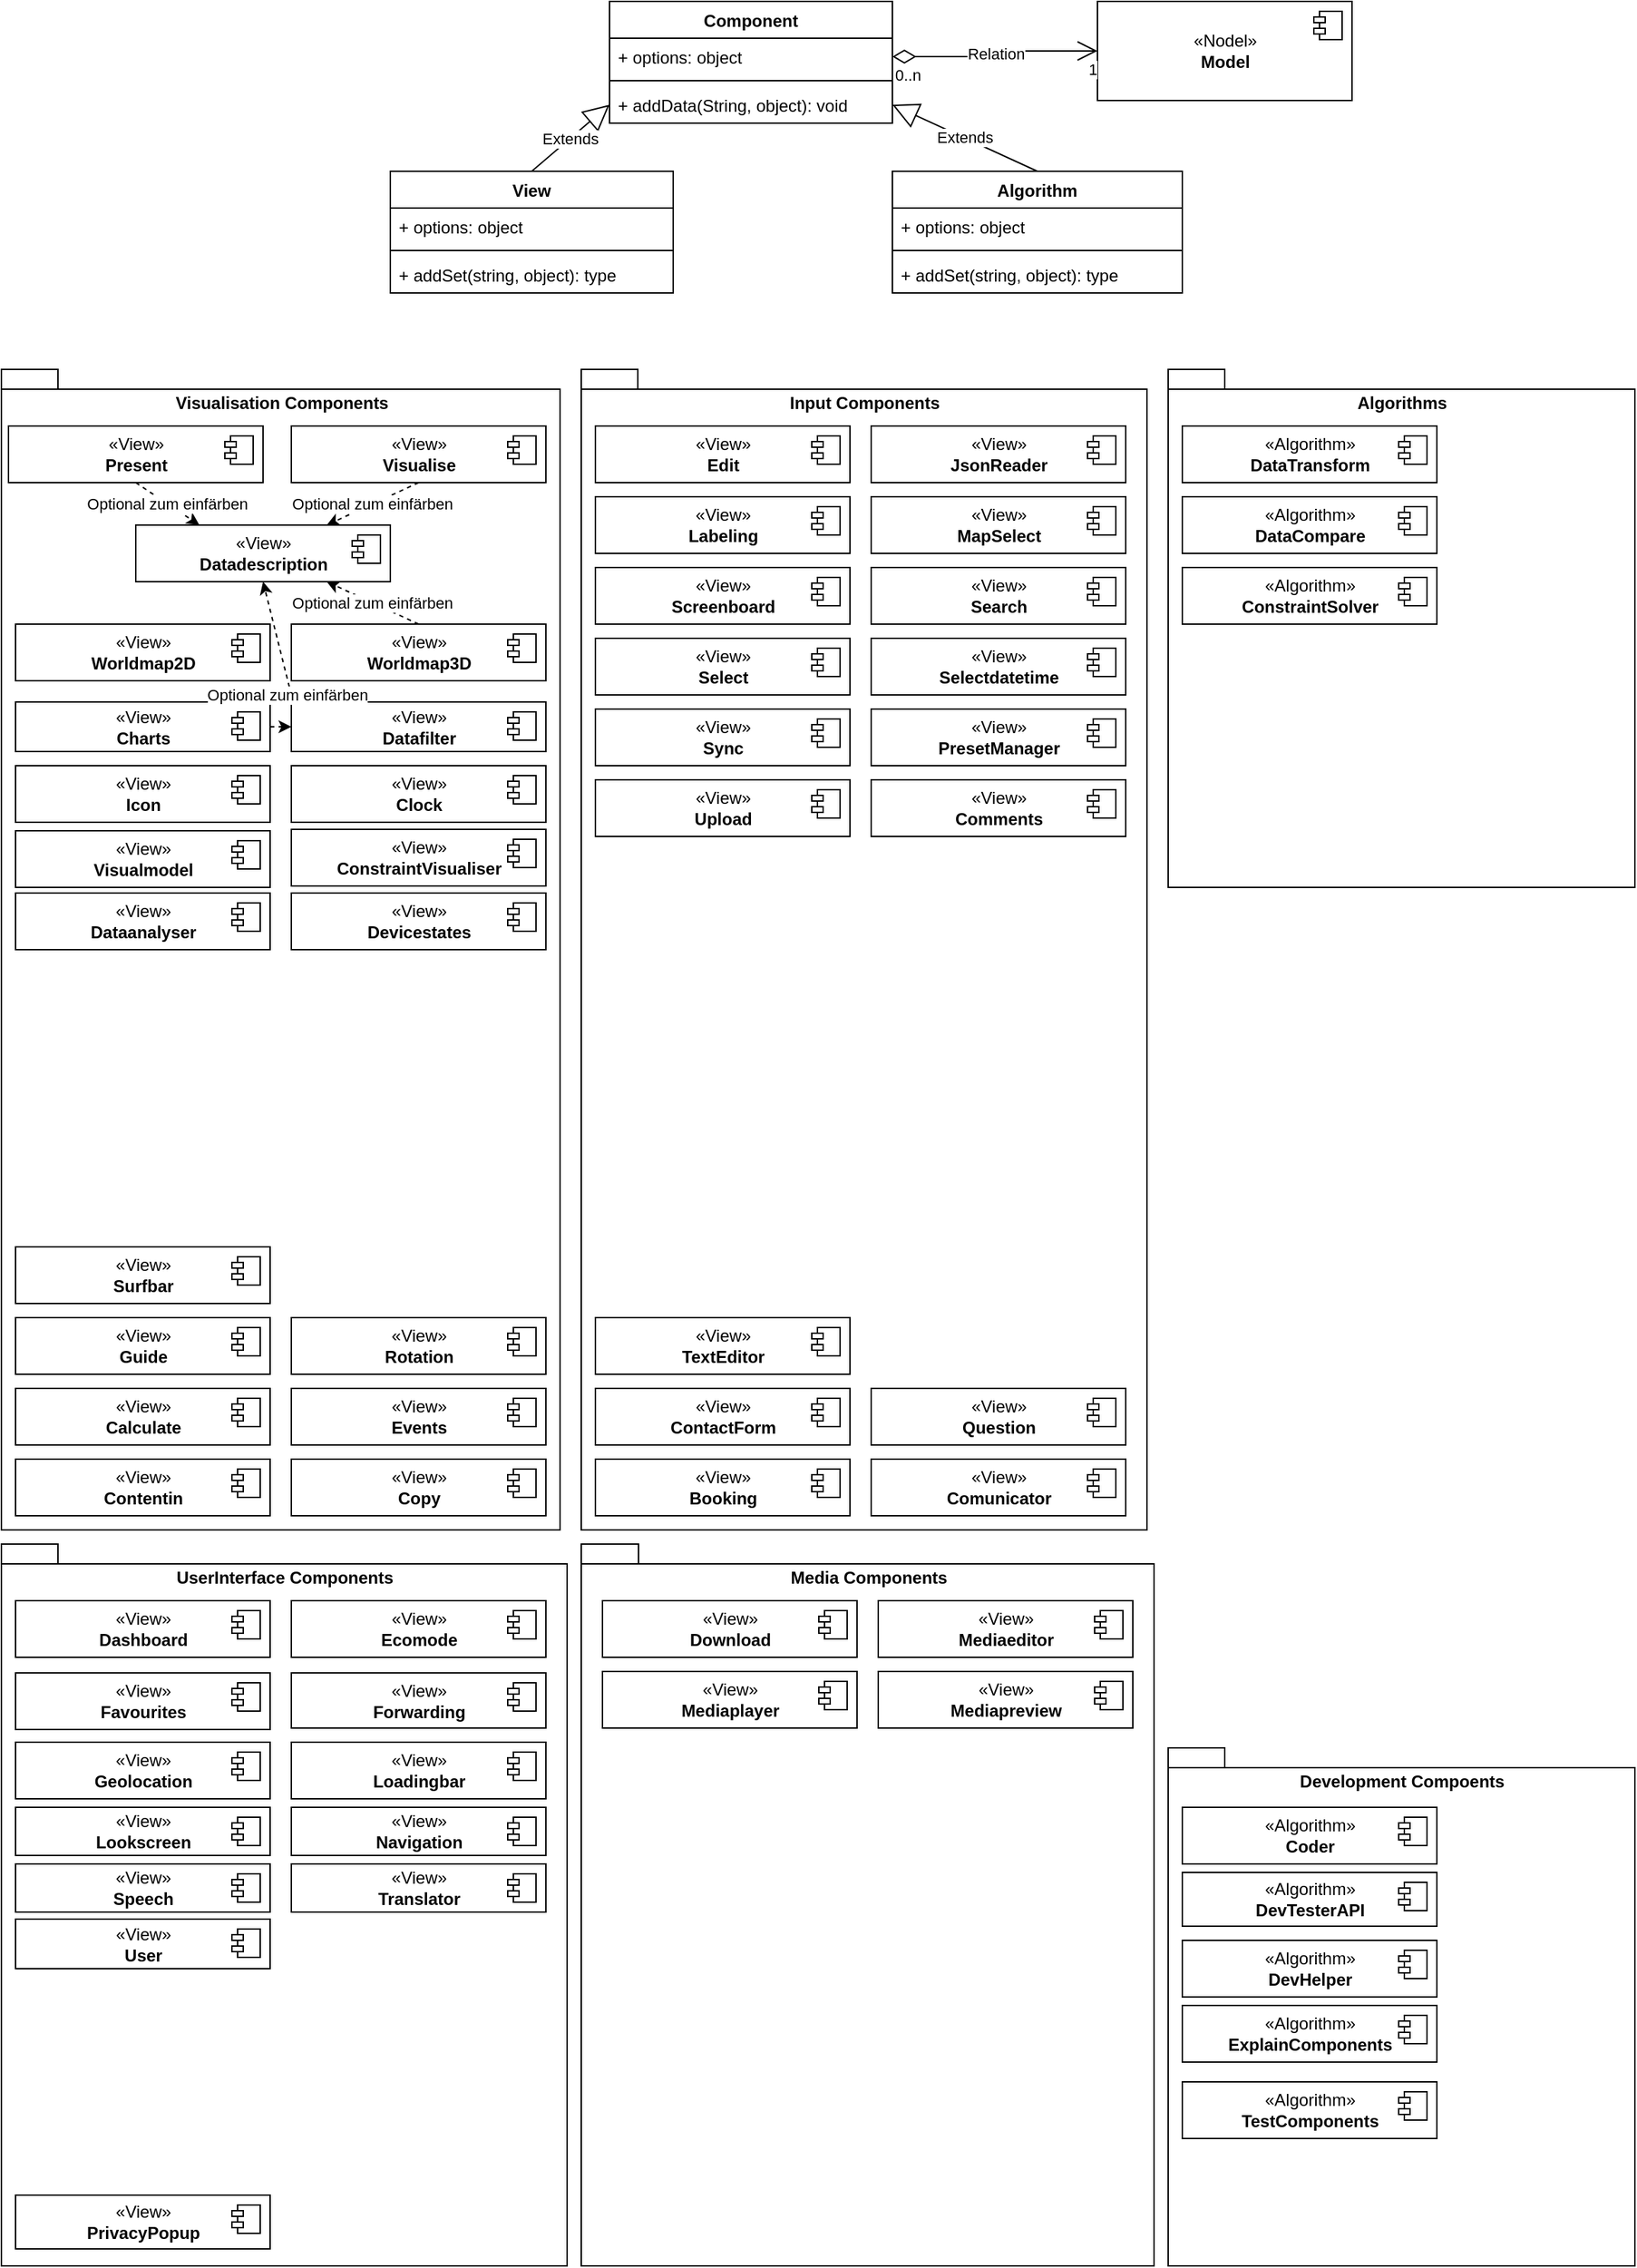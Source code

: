 <mxfile version="27.0.9">
  <diagram id="GukF7PiKJJoFxbvY9Bin" name="Seite-1">
    <mxGraphModel dx="1426" dy="849" grid="1" gridSize="10" guides="1" tooltips="1" connect="1" arrows="1" fold="1" page="1" pageScale="1" pageWidth="1169" pageHeight="827" math="0" shadow="0">
      <root>
        <mxCell id="0" />
        <mxCell id="1" parent="0" />
        <mxCell id="qfRQDG4nVul6AVFEjI4x-75" value="Media Components" style="shape=folder;fontStyle=1;spacingTop=10;tabWidth=40;tabHeight=14;tabPosition=left;html=1;verticalAlign=top;" parent="1" vertex="1">
          <mxGeometry x="415" y="1130" width="405" height="510" as="geometry" />
        </mxCell>
        <mxCell id="qfRQDG4nVul6AVFEjI4x-68" value="UserInterface Components" style="shape=folder;fontStyle=1;spacingTop=10;tabWidth=40;tabHeight=14;tabPosition=left;html=1;verticalAlign=top;" parent="1" vertex="1">
          <mxGeometry x="5" y="1130" width="400" height="510" as="geometry" />
        </mxCell>
        <mxCell id="qfRQDG4nVul6AVFEjI4x-63" value="Input Components" style="shape=folder;fontStyle=1;spacingTop=10;tabWidth=40;tabHeight=14;tabPosition=left;html=1;verticalAlign=top;" parent="1" vertex="1">
          <mxGeometry x="415" y="300" width="400" height="820" as="geometry" />
        </mxCell>
        <mxCell id="qfRQDG4nVul6AVFEjI4x-39" value="Visualisation Components" style="shape=folder;fontStyle=1;spacingTop=10;tabWidth=40;tabHeight=14;tabPosition=left;html=1;verticalAlign=top;" parent="1" vertex="1">
          <mxGeometry x="5" y="300" width="395" height="820" as="geometry" />
        </mxCell>
        <mxCell id="qfRQDG4nVul6AVFEjI4x-1" value="«Nodel»&lt;br&gt;&lt;b&gt;Model&lt;/b&gt;" style="html=1;dropTarget=0;" parent="1" vertex="1">
          <mxGeometry x="780" y="40" width="180" height="70" as="geometry" />
        </mxCell>
        <mxCell id="qfRQDG4nVul6AVFEjI4x-2" value="" style="shape=module;jettyWidth=8;jettyHeight=4;" parent="qfRQDG4nVul6AVFEjI4x-1" vertex="1">
          <mxGeometry x="1" width="20" height="20" relative="1" as="geometry">
            <mxPoint x="-27" y="7" as="offset" />
          </mxGeometry>
        </mxCell>
        <mxCell id="qfRQDG4nVul6AVFEjI4x-3" value="«View»&lt;br&gt;&lt;b&gt;Worldmap2D&lt;/b&gt;" style="html=1;dropTarget=0;" parent="1" vertex="1">
          <mxGeometry x="15" y="480" width="180" height="40" as="geometry" />
        </mxCell>
        <mxCell id="qfRQDG4nVul6AVFEjI4x-4" value="" style="shape=module;jettyWidth=8;jettyHeight=4;" parent="qfRQDG4nVul6AVFEjI4x-3" vertex="1">
          <mxGeometry x="1" width="20" height="20" relative="1" as="geometry">
            <mxPoint x="-27" y="7" as="offset" />
          </mxGeometry>
        </mxCell>
        <mxCell id="qfRQDG4nVul6AVFEjI4x-5" value="«View»&lt;br&gt;&lt;b&gt;Worldmap3D&lt;/b&gt;" style="html=1;dropTarget=0;" parent="1" vertex="1">
          <mxGeometry x="210" y="480" width="180" height="40" as="geometry" />
        </mxCell>
        <mxCell id="qfRQDG4nVul6AVFEjI4x-6" value="" style="shape=module;jettyWidth=8;jettyHeight=4;" parent="qfRQDG4nVul6AVFEjI4x-5" vertex="1">
          <mxGeometry x="1" width="20" height="20" relative="1" as="geometry">
            <mxPoint x="-27" y="7" as="offset" />
          </mxGeometry>
        </mxCell>
        <mxCell id="qfRQDG4nVul6AVFEjI4x-7" value="«View»&lt;br&gt;&lt;b&gt;Visualmodel&lt;/b&gt;" style="html=1;dropTarget=0;" parent="1" vertex="1">
          <mxGeometry x="15" y="626" width="180" height="40" as="geometry" />
        </mxCell>
        <mxCell id="qfRQDG4nVul6AVFEjI4x-8" value="" style="shape=module;jettyWidth=8;jettyHeight=4;" parent="qfRQDG4nVul6AVFEjI4x-7" vertex="1">
          <mxGeometry x="1" width="20" height="20" relative="1" as="geometry">
            <mxPoint x="-27" y="7" as="offset" />
          </mxGeometry>
        </mxCell>
        <mxCell id="qfRQDG4nVul6AVFEjI4x-9" value="«View»&lt;br&gt;&lt;b&gt;Visualise&lt;/b&gt;" style="html=1;dropTarget=0;" parent="1" vertex="1">
          <mxGeometry x="210" y="340" width="180" height="40" as="geometry" />
        </mxCell>
        <mxCell id="qfRQDG4nVul6AVFEjI4x-10" value="" style="shape=module;jettyWidth=8;jettyHeight=4;" parent="qfRQDG4nVul6AVFEjI4x-9" vertex="1">
          <mxGeometry x="1" width="20" height="20" relative="1" as="geometry">
            <mxPoint x="-27" y="7" as="offset" />
          </mxGeometry>
        </mxCell>
        <mxCell id="qfRQDG4nVul6AVFEjI4x-11" value="«View»&lt;br&gt;&lt;b&gt;User&lt;/b&gt;" style="html=1;dropTarget=0;" parent="1" vertex="1">
          <mxGeometry x="15" y="1395" width="180" height="35" as="geometry" />
        </mxCell>
        <mxCell id="qfRQDG4nVul6AVFEjI4x-12" value="" style="shape=module;jettyWidth=8;jettyHeight=4;" parent="qfRQDG4nVul6AVFEjI4x-11" vertex="1">
          <mxGeometry x="1" width="20" height="20" relative="1" as="geometry">
            <mxPoint x="-27" y="7" as="offset" />
          </mxGeometry>
        </mxCell>
        <mxCell id="qfRQDG4nVul6AVFEjI4x-13" value="«View»&lt;br&gt;&lt;b&gt;Upload&lt;/b&gt;" style="html=1;dropTarget=0;" parent="1" vertex="1">
          <mxGeometry x="425" y="590" width="180" height="40" as="geometry" />
        </mxCell>
        <mxCell id="qfRQDG4nVul6AVFEjI4x-14" value="" style="shape=module;jettyWidth=8;jettyHeight=4;" parent="qfRQDG4nVul6AVFEjI4x-13" vertex="1">
          <mxGeometry x="1" width="20" height="20" relative="1" as="geometry">
            <mxPoint x="-27" y="7" as="offset" />
          </mxGeometry>
        </mxCell>
        <mxCell id="qfRQDG4nVul6AVFEjI4x-15" value="«View»&lt;br&gt;&lt;b&gt;Translator&lt;/b&gt;" style="html=1;dropTarget=0;" parent="1" vertex="1">
          <mxGeometry x="210" y="1356" width="180" height="34" as="geometry" />
        </mxCell>
        <mxCell id="qfRQDG4nVul6AVFEjI4x-16" value="" style="shape=module;jettyWidth=8;jettyHeight=4;" parent="qfRQDG4nVul6AVFEjI4x-15" vertex="1">
          <mxGeometry x="1" width="20" height="20" relative="1" as="geometry">
            <mxPoint x="-27" y="7" as="offset" />
          </mxGeometry>
        </mxCell>
        <mxCell id="qfRQDG4nVul6AVFEjI4x-17" value="«View»&lt;br&gt;&lt;b&gt;Selectdatetime&lt;/b&gt;" style="html=1;dropTarget=0;" parent="1" vertex="1">
          <mxGeometry x="620" y="490" width="180" height="40" as="geometry" />
        </mxCell>
        <mxCell id="qfRQDG4nVul6AVFEjI4x-18" value="" style="shape=module;jettyWidth=8;jettyHeight=4;" parent="qfRQDG4nVul6AVFEjI4x-17" vertex="1">
          <mxGeometry x="1" width="20" height="20" relative="1" as="geometry">
            <mxPoint x="-27" y="7" as="offset" />
          </mxGeometry>
        </mxCell>
        <mxCell id="qfRQDG4nVul6AVFEjI4x-19" value="«View»&lt;br&gt;&lt;b&gt;Select&lt;/b&gt;" style="html=1;dropTarget=0;" parent="1" vertex="1">
          <mxGeometry x="425" y="490" width="180" height="40" as="geometry" />
        </mxCell>
        <mxCell id="qfRQDG4nVul6AVFEjI4x-20" value="" style="shape=module;jettyWidth=8;jettyHeight=4;" parent="qfRQDG4nVul6AVFEjI4x-19" vertex="1">
          <mxGeometry x="1" width="20" height="20" relative="1" as="geometry">
            <mxPoint x="-27" y="7" as="offset" />
          </mxGeometry>
        </mxCell>
        <mxCell id="qfRQDG4nVul6AVFEjI4x-21" value="«View»&lt;br&gt;&lt;b&gt;Search&lt;/b&gt;" style="html=1;dropTarget=0;" parent="1" vertex="1">
          <mxGeometry x="620" y="440" width="180" height="40" as="geometry" />
        </mxCell>
        <mxCell id="qfRQDG4nVul6AVFEjI4x-22" value="" style="shape=module;jettyWidth=8;jettyHeight=4;" parent="qfRQDG4nVul6AVFEjI4x-21" vertex="1">
          <mxGeometry x="1" width="20" height="20" relative="1" as="geometry">
            <mxPoint x="-27" y="7" as="offset" />
          </mxGeometry>
        </mxCell>
        <mxCell id="qfRQDG4nVul6AVFEjI4x-23" value="«View»&lt;br&gt;&lt;b&gt;Screenboard&lt;/b&gt;" style="html=1;dropTarget=0;" parent="1" vertex="1">
          <mxGeometry x="425" y="440" width="180" height="40" as="geometry" />
        </mxCell>
        <mxCell id="qfRQDG4nVul6AVFEjI4x-24" value="" style="shape=module;jettyWidth=8;jettyHeight=4;" parent="qfRQDG4nVul6AVFEjI4x-23" vertex="1">
          <mxGeometry x="1" width="20" height="20" relative="1" as="geometry">
            <mxPoint x="-27" y="7" as="offset" />
          </mxGeometry>
        </mxCell>
        <mxCell id="qfRQDG4nVul6AVFEjI4x-25" value="«View»&lt;br&gt;&lt;b&gt;Question&lt;/b&gt;" style="html=1;dropTarget=0;" parent="1" vertex="1">
          <mxGeometry x="620" y="1020" width="180" height="40" as="geometry" />
        </mxCell>
        <mxCell id="qfRQDG4nVul6AVFEjI4x-26" value="" style="shape=module;jettyWidth=8;jettyHeight=4;" parent="qfRQDG4nVul6AVFEjI4x-25" vertex="1">
          <mxGeometry x="1" width="20" height="20" relative="1" as="geometry">
            <mxPoint x="-27" y="7" as="offset" />
          </mxGeometry>
        </mxCell>
        <mxCell id="qfRQDG4nVul6AVFEjI4x-27" value="«View»&lt;br&gt;&lt;b&gt;Present&lt;/b&gt;" style="html=1;dropTarget=0;" parent="1" vertex="1">
          <mxGeometry x="10" y="340" width="180" height="40" as="geometry" />
        </mxCell>
        <mxCell id="qfRQDG4nVul6AVFEjI4x-28" value="" style="shape=module;jettyWidth=8;jettyHeight=4;" parent="qfRQDG4nVul6AVFEjI4x-27" vertex="1">
          <mxGeometry x="1" width="20" height="20" relative="1" as="geometry">
            <mxPoint x="-27" y="7" as="offset" />
          </mxGeometry>
        </mxCell>
        <mxCell id="qfRQDG4nVul6AVFEjI4x-29" value="«View»&lt;br&gt;&lt;b&gt;Navigation&lt;/b&gt;" style="html=1;dropTarget=0;" parent="1" vertex="1">
          <mxGeometry x="210" y="1316" width="180" height="34" as="geometry" />
        </mxCell>
        <mxCell id="qfRQDG4nVul6AVFEjI4x-30" value="" style="shape=module;jettyWidth=8;jettyHeight=4;" parent="qfRQDG4nVul6AVFEjI4x-29" vertex="1">
          <mxGeometry x="1" width="20" height="20" relative="1" as="geometry">
            <mxPoint x="-27" y="7" as="offset" />
          </mxGeometry>
        </mxCell>
        <mxCell id="qfRQDG4nVul6AVFEjI4x-31" value="«View»&lt;br&gt;&lt;b&gt;Mediapreview&lt;/b&gt;" style="html=1;dropTarget=0;" parent="1" vertex="1">
          <mxGeometry x="625" y="1220" width="180" height="40" as="geometry" />
        </mxCell>
        <mxCell id="qfRQDG4nVul6AVFEjI4x-32" value="" style="shape=module;jettyWidth=8;jettyHeight=4;" parent="qfRQDG4nVul6AVFEjI4x-31" vertex="1">
          <mxGeometry x="1" width="20" height="20" relative="1" as="geometry">
            <mxPoint x="-27" y="7" as="offset" />
          </mxGeometry>
        </mxCell>
        <mxCell id="qfRQDG4nVul6AVFEjI4x-33" value="«View»&lt;br&gt;&lt;b&gt;Mediaplayer&lt;/b&gt;" style="html=1;dropTarget=0;" parent="1" vertex="1">
          <mxGeometry x="430" y="1220" width="180" height="40" as="geometry" />
        </mxCell>
        <mxCell id="qfRQDG4nVul6AVFEjI4x-34" value="" style="shape=module;jettyWidth=8;jettyHeight=4;" parent="qfRQDG4nVul6AVFEjI4x-33" vertex="1">
          <mxGeometry x="1" width="20" height="20" relative="1" as="geometry">
            <mxPoint x="-27" y="7" as="offset" />
          </mxGeometry>
        </mxCell>
        <mxCell id="qfRQDG4nVul6AVFEjI4x-35" value="«View»&lt;br&gt;&lt;b&gt;Mediaeditor&lt;/b&gt;" style="html=1;dropTarget=0;" parent="1" vertex="1">
          <mxGeometry x="625" y="1170" width="180" height="40" as="geometry" />
        </mxCell>
        <mxCell id="qfRQDG4nVul6AVFEjI4x-36" value="" style="shape=module;jettyWidth=8;jettyHeight=4;" parent="qfRQDG4nVul6AVFEjI4x-35" vertex="1">
          <mxGeometry x="1" width="20" height="20" relative="1" as="geometry">
            <mxPoint x="-27" y="7" as="offset" />
          </mxGeometry>
        </mxCell>
        <mxCell id="qfRQDG4nVul6AVFEjI4x-37" value="«View»&lt;br&gt;&lt;b&gt;Lookscreen&lt;/b&gt;" style="html=1;dropTarget=0;" parent="1" vertex="1">
          <mxGeometry x="15" y="1316" width="180" height="34" as="geometry" />
        </mxCell>
        <mxCell id="qfRQDG4nVul6AVFEjI4x-38" value="" style="shape=module;jettyWidth=8;jettyHeight=4;" parent="qfRQDG4nVul6AVFEjI4x-37" vertex="1">
          <mxGeometry x="1" width="20" height="20" relative="1" as="geometry">
            <mxPoint x="-27" y="7" as="offset" />
          </mxGeometry>
        </mxCell>
        <mxCell id="qfRQDG4nVul6AVFEjI4x-40" value="«View»&lt;br&gt;&lt;b&gt;Clock&lt;/b&gt;" style="html=1;dropTarget=0;" parent="1" vertex="1">
          <mxGeometry x="210" y="580" width="180" height="40" as="geometry" />
        </mxCell>
        <mxCell id="qfRQDG4nVul6AVFEjI4x-41" value="" style="shape=module;jettyWidth=8;jettyHeight=4;" parent="qfRQDG4nVul6AVFEjI4x-40" vertex="1">
          <mxGeometry x="1" width="20" height="20" relative="1" as="geometry">
            <mxPoint x="-27" y="7" as="offset" />
          </mxGeometry>
        </mxCell>
        <mxCell id="qfRQDG4nVul6AVFEjI4x-42" value="«View»&lt;br&gt;&lt;b&gt;Guide&lt;/b&gt;" style="html=1;dropTarget=0;" parent="1" vertex="1">
          <mxGeometry x="15" y="970" width="180" height="40" as="geometry" />
        </mxCell>
        <mxCell id="qfRQDG4nVul6AVFEjI4x-43" value="" style="shape=module;jettyWidth=8;jettyHeight=4;" parent="qfRQDG4nVul6AVFEjI4x-42" vertex="1">
          <mxGeometry x="1" width="20" height="20" relative="1" as="geometry">
            <mxPoint x="-27" y="7" as="offset" />
          </mxGeometry>
        </mxCell>
        <mxCell id="qfRQDG4nVul6AVFEjI4x-44" value="«View»&lt;br&gt;&lt;b&gt;Datadescription&lt;/b&gt;" style="html=1;dropTarget=0;" parent="1" vertex="1">
          <mxGeometry x="100" y="410" width="180" height="40" as="geometry" />
        </mxCell>
        <mxCell id="qfRQDG4nVul6AVFEjI4x-45" value="" style="shape=module;jettyWidth=8;jettyHeight=4;" parent="qfRQDG4nVul6AVFEjI4x-44" vertex="1">
          <mxGeometry x="1" width="20" height="20" relative="1" as="geometry">
            <mxPoint x="-27" y="7" as="offset" />
          </mxGeometry>
        </mxCell>
        <mxCell id="qfRQDG4nVul6AVFEjI4x-46" value="«View»&lt;br&gt;&lt;b&gt;Charts&lt;/b&gt;" style="html=1;dropTarget=0;" parent="1" vertex="1">
          <mxGeometry x="15" y="535" width="180" height="35" as="geometry" />
        </mxCell>
        <mxCell id="qfRQDG4nVul6AVFEjI4x-47" value="" style="shape=module;jettyWidth=8;jettyHeight=4;" parent="qfRQDG4nVul6AVFEjI4x-46" vertex="1">
          <mxGeometry x="1" width="20" height="20" relative="1" as="geometry">
            <mxPoint x="-27" y="7" as="offset" />
          </mxGeometry>
        </mxCell>
        <mxCell id="qfRQDG4nVul6AVFEjI4x-48" value="«View»&lt;br&gt;&lt;b&gt;Datafilter&lt;/b&gt;" style="html=1;dropTarget=0;" parent="1" vertex="1">
          <mxGeometry x="210" y="535" width="180" height="35" as="geometry" />
        </mxCell>
        <mxCell id="qfRQDG4nVul6AVFEjI4x-49" value="" style="shape=module;jettyWidth=8;jettyHeight=4;" parent="qfRQDG4nVul6AVFEjI4x-48" vertex="1">
          <mxGeometry x="1" width="20" height="20" relative="1" as="geometry">
            <mxPoint x="-27" y="7" as="offset" />
          </mxGeometry>
        </mxCell>
        <mxCell id="qfRQDG4nVul6AVFEjI4x-50" value="«View»&lt;br&gt;&lt;b&gt;Icon&lt;/b&gt;" style="html=1;dropTarget=0;" parent="1" vertex="1">
          <mxGeometry x="15" y="580" width="180" height="40" as="geometry" />
        </mxCell>
        <mxCell id="qfRQDG4nVul6AVFEjI4x-51" value="" style="shape=module;jettyWidth=8;jettyHeight=4;" parent="qfRQDG4nVul6AVFEjI4x-50" vertex="1">
          <mxGeometry x="1" width="20" height="20" relative="1" as="geometry">
            <mxPoint x="-27" y="7" as="offset" />
          </mxGeometry>
        </mxCell>
        <mxCell id="qfRQDG4nVul6AVFEjI4x-52" value="«View»&lt;br&gt;&lt;b&gt;Events&lt;/b&gt;" style="html=1;dropTarget=0;" parent="1" vertex="1">
          <mxGeometry x="210" y="1020" width="180" height="40" as="geometry" />
        </mxCell>
        <mxCell id="qfRQDG4nVul6AVFEjI4x-53" value="" style="shape=module;jettyWidth=8;jettyHeight=4;" parent="qfRQDG4nVul6AVFEjI4x-52" vertex="1">
          <mxGeometry x="1" width="20" height="20" relative="1" as="geometry">
            <mxPoint x="-27" y="7" as="offset" />
          </mxGeometry>
        </mxCell>
        <mxCell id="qfRQDG4nVul6AVFEjI4x-54" value="«View»&lt;br&gt;&lt;b&gt;Copy&lt;/b&gt;" style="html=1;dropTarget=0;" parent="1" vertex="1">
          <mxGeometry x="210" y="1070" width="180" height="40" as="geometry" />
        </mxCell>
        <mxCell id="qfRQDG4nVul6AVFEjI4x-55" value="" style="shape=module;jettyWidth=8;jettyHeight=4;" parent="qfRQDG4nVul6AVFEjI4x-54" vertex="1">
          <mxGeometry x="1" width="20" height="20" relative="1" as="geometry">
            <mxPoint x="-27" y="7" as="offset" />
          </mxGeometry>
        </mxCell>
        <mxCell id="qfRQDG4nVul6AVFEjI4x-56" value="Optional zum einfärben" style="endArrow=classic;html=1;rounded=0;exitX=0.5;exitY=1;exitDx=0;exitDy=0;entryX=0.75;entryY=0;entryDx=0;entryDy=0;dashed=1;" parent="1" source="qfRQDG4nVul6AVFEjI4x-9" target="qfRQDG4nVul6AVFEjI4x-44" edge="1">
          <mxGeometry width="50" height="50" relative="1" as="geometry">
            <mxPoint x="450" y="660" as="sourcePoint" />
            <mxPoint x="500" y="610" as="targetPoint" />
          </mxGeometry>
        </mxCell>
        <mxCell id="qfRQDG4nVul6AVFEjI4x-58" value="Optional zum einfärben" style="endArrow=classic;html=1;rounded=0;dashed=1;exitX=0.5;exitY=1;exitDx=0;exitDy=0;entryX=0.25;entryY=0;entryDx=0;entryDy=0;" parent="1" source="qfRQDG4nVul6AVFEjI4x-27" target="qfRQDG4nVul6AVFEjI4x-44" edge="1">
          <mxGeometry width="50" height="50" relative="1" as="geometry">
            <mxPoint x="450" y="660" as="sourcePoint" />
            <mxPoint x="500" y="610" as="targetPoint" />
          </mxGeometry>
        </mxCell>
        <mxCell id="qfRQDG4nVul6AVFEjI4x-59" value="Optional zum einfärben" style="endArrow=classic;html=1;rounded=0;dashed=1;exitX=0.5;exitY=0;exitDx=0;exitDy=0;entryX=0.75;entryY=1;entryDx=0;entryDy=0;" parent="1" source="qfRQDG4nVul6AVFEjI4x-5" target="qfRQDG4nVul6AVFEjI4x-44" edge="1">
          <mxGeometry width="50" height="50" relative="1" as="geometry">
            <mxPoint x="450" y="660" as="sourcePoint" />
            <mxPoint x="500" y="610" as="targetPoint" />
          </mxGeometry>
        </mxCell>
        <mxCell id="qfRQDG4nVul6AVFEjI4x-61" value="Optional zum einfärben" style="endArrow=classic;html=1;rounded=0;dashed=1;exitX=0.75;exitY=0;exitDx=0;exitDy=0;entryX=0.5;entryY=1;entryDx=0;entryDy=0;" parent="1" source="qfRQDG4nVul6AVFEjI4x-46" target="qfRQDG4nVul6AVFEjI4x-44" edge="1">
          <mxGeometry x="-0.203" width="50" height="50" relative="1" as="geometry">
            <mxPoint x="450" y="860" as="sourcePoint" />
            <mxPoint x="500" y="810" as="targetPoint" />
            <Array as="points">
              <mxPoint x="210" y="530" />
            </Array>
            <mxPoint as="offset" />
          </mxGeometry>
        </mxCell>
        <mxCell id="qfRQDG4nVul6AVFEjI4x-62" value="" style="endArrow=classic;html=1;rounded=0;dashed=1;exitX=1;exitY=0.5;exitDx=0;exitDy=0;entryX=0;entryY=0.5;entryDx=0;entryDy=0;" parent="1" source="qfRQDG4nVul6AVFEjI4x-46" target="qfRQDG4nVul6AVFEjI4x-48" edge="1">
          <mxGeometry width="50" height="50" relative="1" as="geometry">
            <mxPoint x="450" y="860" as="sourcePoint" />
            <mxPoint x="500" y="810" as="targetPoint" />
          </mxGeometry>
        </mxCell>
        <mxCell id="qfRQDG4nVul6AVFEjI4x-64" value="«View»&lt;br&gt;&lt;b&gt;Edit&lt;/b&gt;" style="html=1;dropTarget=0;" parent="1" vertex="1">
          <mxGeometry x="425" y="340" width="180" height="40" as="geometry" />
        </mxCell>
        <mxCell id="qfRQDG4nVul6AVFEjI4x-65" value="" style="shape=module;jettyWidth=8;jettyHeight=4;" parent="qfRQDG4nVul6AVFEjI4x-64" vertex="1">
          <mxGeometry x="1" width="20" height="20" relative="1" as="geometry">
            <mxPoint x="-27" y="7" as="offset" />
          </mxGeometry>
        </mxCell>
        <mxCell id="qfRQDG4nVul6AVFEjI4x-66" value="«View»&lt;br&gt;&lt;b&gt;Comments&lt;/b&gt;" style="html=1;dropTarget=0;" parent="1" vertex="1">
          <mxGeometry x="620" y="590" width="180" height="40" as="geometry" />
        </mxCell>
        <mxCell id="qfRQDG4nVul6AVFEjI4x-67" value="" style="shape=module;jettyWidth=8;jettyHeight=4;" parent="qfRQDG4nVul6AVFEjI4x-66" vertex="1">
          <mxGeometry x="1" width="20" height="20" relative="1" as="geometry">
            <mxPoint x="-27" y="7" as="offset" />
          </mxGeometry>
        </mxCell>
        <mxCell id="qfRQDG4nVul6AVFEjI4x-69" value="«View»&lt;br&gt;&lt;b&gt;Loadingbar&lt;/b&gt;" style="html=1;dropTarget=0;" parent="1" vertex="1">
          <mxGeometry x="210" y="1270" width="180" height="40" as="geometry" />
        </mxCell>
        <mxCell id="qfRQDG4nVul6AVFEjI4x-70" value="" style="shape=module;jettyWidth=8;jettyHeight=4;" parent="qfRQDG4nVul6AVFEjI4x-69" vertex="1">
          <mxGeometry x="1" width="20" height="20" relative="1" as="geometry">
            <mxPoint x="-27" y="7" as="offset" />
          </mxGeometry>
        </mxCell>
        <mxCell id="qfRQDG4nVul6AVFEjI4x-71" value="«View»&lt;br&gt;&lt;b&gt;Geolocation&lt;/b&gt;" style="html=1;dropTarget=0;" parent="1" vertex="1">
          <mxGeometry x="15" y="1270" width="180" height="40" as="geometry" />
        </mxCell>
        <mxCell id="qfRQDG4nVul6AVFEjI4x-72" value="" style="shape=module;jettyWidth=8;jettyHeight=4;" parent="qfRQDG4nVul6AVFEjI4x-71" vertex="1">
          <mxGeometry x="1" width="20" height="20" relative="1" as="geometry">
            <mxPoint x="-27" y="7" as="offset" />
          </mxGeometry>
        </mxCell>
        <mxCell id="qfRQDG4nVul6AVFEjI4x-73" value="«View»&lt;br&gt;&lt;b&gt;Forwarding&lt;/b&gt;" style="html=1;dropTarget=0;" parent="1" vertex="1">
          <mxGeometry x="210" y="1221" width="180" height="39" as="geometry" />
        </mxCell>
        <mxCell id="qfRQDG4nVul6AVFEjI4x-74" value="" style="shape=module;jettyWidth=8;jettyHeight=4;" parent="qfRQDG4nVul6AVFEjI4x-73" vertex="1">
          <mxGeometry x="1" width="20" height="20" relative="1" as="geometry">
            <mxPoint x="-27" y="7" as="offset" />
          </mxGeometry>
        </mxCell>
        <mxCell id="qfRQDG4nVul6AVFEjI4x-78" value="Algorithms" style="shape=folder;fontStyle=1;spacingTop=10;tabWidth=40;tabHeight=14;tabPosition=left;html=1;verticalAlign=top;" parent="1" vertex="1">
          <mxGeometry x="830" y="300" width="330" height="366" as="geometry" />
        </mxCell>
        <mxCell id="qfRQDG4nVul6AVFEjI4x-79" value="«Algorithm»&lt;br&gt;&lt;b&gt;DataTransform&lt;/b&gt;" style="html=1;dropTarget=0;" parent="1" vertex="1">
          <mxGeometry x="840" y="340" width="180" height="40" as="geometry" />
        </mxCell>
        <mxCell id="qfRQDG4nVul6AVFEjI4x-80" value="" style="shape=module;jettyWidth=8;jettyHeight=4;" parent="qfRQDG4nVul6AVFEjI4x-79" vertex="1">
          <mxGeometry x="1" width="20" height="20" relative="1" as="geometry">
            <mxPoint x="-27" y="7" as="offset" />
          </mxGeometry>
        </mxCell>
        <mxCell id="qfRQDG4nVul6AVFEjI4x-81" value="«Algorithm»&lt;br&gt;&lt;b&gt;DataCompare&lt;/b&gt;" style="html=1;dropTarget=0;" parent="1" vertex="1">
          <mxGeometry x="840" y="390" width="180" height="40" as="geometry" />
        </mxCell>
        <mxCell id="qfRQDG4nVul6AVFEjI4x-82" value="" style="shape=module;jettyWidth=8;jettyHeight=4;" parent="qfRQDG4nVul6AVFEjI4x-81" vertex="1">
          <mxGeometry x="1" width="20" height="20" relative="1" as="geometry">
            <mxPoint x="-27" y="7" as="offset" />
          </mxGeometry>
        </mxCell>
        <mxCell id="qfRQDG4nVul6AVFEjI4x-83" value="«Algorithm»&lt;br&gt;&lt;b&gt;ConstraintSolver&lt;/b&gt;" style="html=1;dropTarget=0;" parent="1" vertex="1">
          <mxGeometry x="840" y="440" width="180" height="40" as="geometry" />
        </mxCell>
        <mxCell id="qfRQDG4nVul6AVFEjI4x-84" value="" style="shape=module;jettyWidth=8;jettyHeight=4;" parent="qfRQDG4nVul6AVFEjI4x-83" vertex="1">
          <mxGeometry x="1" width="20" height="20" relative="1" as="geometry">
            <mxPoint x="-27" y="7" as="offset" />
          </mxGeometry>
        </mxCell>
        <mxCell id="PqIDT3mmThVSJXCS5rk5-1" value="Development Compoents" style="shape=folder;fontStyle=1;spacingTop=10;tabWidth=40;tabHeight=14;tabPosition=left;html=1;verticalAlign=top;" vertex="1" parent="1">
          <mxGeometry x="830" y="1274" width="330" height="366" as="geometry" />
        </mxCell>
        <mxCell id="PqIDT3mmThVSJXCS5rk5-2" value="«Algorithm»&lt;br&gt;&lt;b&gt;DevTesterAPI&lt;/b&gt;" style="html=1;dropTarget=0;" vertex="1" parent="1">
          <mxGeometry x="840" y="1362" width="180" height="38" as="geometry" />
        </mxCell>
        <mxCell id="PqIDT3mmThVSJXCS5rk5-3" value="" style="shape=module;jettyWidth=8;jettyHeight=4;" vertex="1" parent="PqIDT3mmThVSJXCS5rk5-2">
          <mxGeometry x="1" width="20" height="20" relative="1" as="geometry">
            <mxPoint x="-27" y="7" as="offset" />
          </mxGeometry>
        </mxCell>
        <mxCell id="PqIDT3mmThVSJXCS5rk5-4" value="Relation" style="endArrow=open;html=1;endSize=12;startArrow=diamondThin;startSize=14;startFill=0;edgeStyle=orthogonalEdgeStyle;rounded=0;exitX=1;exitY=0.5;exitDx=0;exitDy=0;entryX=0;entryY=0.5;entryDx=0;entryDy=0;" edge="1" parent="1" source="PqIDT3mmThVSJXCS5rk5-10" target="qfRQDG4nVul6AVFEjI4x-1">
          <mxGeometry relative="1" as="geometry">
            <mxPoint x="620" y="74.5" as="sourcePoint" />
            <mxPoint x="780" y="74.5" as="targetPoint" />
          </mxGeometry>
        </mxCell>
        <mxCell id="PqIDT3mmThVSJXCS5rk5-5" value="0..n" style="edgeLabel;resizable=0;html=1;align=left;verticalAlign=top;" connectable="0" vertex="1" parent="PqIDT3mmThVSJXCS5rk5-4">
          <mxGeometry x="-1" relative="1" as="geometry" />
        </mxCell>
        <mxCell id="PqIDT3mmThVSJXCS5rk5-6" value="1" style="edgeLabel;resizable=0;html=1;align=right;verticalAlign=top;" connectable="0" vertex="1" parent="PqIDT3mmThVSJXCS5rk5-4">
          <mxGeometry x="1" relative="1" as="geometry" />
        </mxCell>
        <mxCell id="PqIDT3mmThVSJXCS5rk5-9" value="Component" style="swimlane;fontStyle=1;align=center;verticalAlign=top;childLayout=stackLayout;horizontal=1;startSize=26;horizontalStack=0;resizeParent=1;resizeParentMax=0;resizeLast=0;collapsible=1;marginBottom=0;whiteSpace=wrap;html=1;" vertex="1" parent="1">
          <mxGeometry x="435" y="40" width="200" height="86" as="geometry" />
        </mxCell>
        <mxCell id="PqIDT3mmThVSJXCS5rk5-10" value="+ options: object" style="text;strokeColor=none;fillColor=none;align=left;verticalAlign=top;spacingLeft=4;spacingRight=4;overflow=hidden;rotatable=0;points=[[0,0.5],[1,0.5]];portConstraint=eastwest;whiteSpace=wrap;html=1;" vertex="1" parent="PqIDT3mmThVSJXCS5rk5-9">
          <mxGeometry y="26" width="200" height="26" as="geometry" />
        </mxCell>
        <mxCell id="PqIDT3mmThVSJXCS5rk5-11" value="" style="line;strokeWidth=1;fillColor=none;align=left;verticalAlign=middle;spacingTop=-1;spacingLeft=3;spacingRight=3;rotatable=0;labelPosition=right;points=[];portConstraint=eastwest;strokeColor=inherit;" vertex="1" parent="PqIDT3mmThVSJXCS5rk5-9">
          <mxGeometry y="52" width="200" height="8" as="geometry" />
        </mxCell>
        <mxCell id="PqIDT3mmThVSJXCS5rk5-12" value="+ addData(String, object): void" style="text;strokeColor=none;fillColor=none;align=left;verticalAlign=top;spacingLeft=4;spacingRight=4;overflow=hidden;rotatable=0;points=[[0,0.5],[1,0.5]];portConstraint=eastwest;whiteSpace=wrap;html=1;" vertex="1" parent="PqIDT3mmThVSJXCS5rk5-9">
          <mxGeometry y="60" width="200" height="26" as="geometry" />
        </mxCell>
        <mxCell id="PqIDT3mmThVSJXCS5rk5-13" value="View" style="swimlane;fontStyle=1;align=center;verticalAlign=top;childLayout=stackLayout;horizontal=1;startSize=26;horizontalStack=0;resizeParent=1;resizeParentMax=0;resizeLast=0;collapsible=1;marginBottom=0;whiteSpace=wrap;html=1;" vertex="1" parent="1">
          <mxGeometry x="280" y="160" width="200" height="86" as="geometry" />
        </mxCell>
        <mxCell id="PqIDT3mmThVSJXCS5rk5-14" value="+ options: object" style="text;strokeColor=none;fillColor=none;align=left;verticalAlign=top;spacingLeft=4;spacingRight=4;overflow=hidden;rotatable=0;points=[[0,0.5],[1,0.5]];portConstraint=eastwest;whiteSpace=wrap;html=1;" vertex="1" parent="PqIDT3mmThVSJXCS5rk5-13">
          <mxGeometry y="26" width="200" height="26" as="geometry" />
        </mxCell>
        <mxCell id="PqIDT3mmThVSJXCS5rk5-15" value="" style="line;strokeWidth=1;fillColor=none;align=left;verticalAlign=middle;spacingTop=-1;spacingLeft=3;spacingRight=3;rotatable=0;labelPosition=right;points=[];portConstraint=eastwest;strokeColor=inherit;" vertex="1" parent="PqIDT3mmThVSJXCS5rk5-13">
          <mxGeometry y="52" width="200" height="8" as="geometry" />
        </mxCell>
        <mxCell id="PqIDT3mmThVSJXCS5rk5-16" value="+ addSet(string, object): type" style="text;strokeColor=none;fillColor=none;align=left;verticalAlign=top;spacingLeft=4;spacingRight=4;overflow=hidden;rotatable=0;points=[[0,0.5],[1,0.5]];portConstraint=eastwest;whiteSpace=wrap;html=1;" vertex="1" parent="PqIDT3mmThVSJXCS5rk5-13">
          <mxGeometry y="60" width="200" height="26" as="geometry" />
        </mxCell>
        <mxCell id="PqIDT3mmThVSJXCS5rk5-17" value="Algorithm" style="swimlane;fontStyle=1;align=center;verticalAlign=top;childLayout=stackLayout;horizontal=1;startSize=26;horizontalStack=0;resizeParent=1;resizeParentMax=0;resizeLast=0;collapsible=1;marginBottom=0;whiteSpace=wrap;html=1;" vertex="1" parent="1">
          <mxGeometry x="635" y="160" width="205" height="86" as="geometry" />
        </mxCell>
        <mxCell id="PqIDT3mmThVSJXCS5rk5-18" value="+ options: object" style="text;strokeColor=none;fillColor=none;align=left;verticalAlign=top;spacingLeft=4;spacingRight=4;overflow=hidden;rotatable=0;points=[[0,0.5],[1,0.5]];portConstraint=eastwest;whiteSpace=wrap;html=1;" vertex="1" parent="PqIDT3mmThVSJXCS5rk5-17">
          <mxGeometry y="26" width="205" height="26" as="geometry" />
        </mxCell>
        <mxCell id="PqIDT3mmThVSJXCS5rk5-19" value="" style="line;strokeWidth=1;fillColor=none;align=left;verticalAlign=middle;spacingTop=-1;spacingLeft=3;spacingRight=3;rotatable=0;labelPosition=right;points=[];portConstraint=eastwest;strokeColor=inherit;" vertex="1" parent="PqIDT3mmThVSJXCS5rk5-17">
          <mxGeometry y="52" width="205" height="8" as="geometry" />
        </mxCell>
        <mxCell id="PqIDT3mmThVSJXCS5rk5-20" value="+ addSet(string, object): type" style="text;strokeColor=none;fillColor=none;align=left;verticalAlign=top;spacingLeft=4;spacingRight=4;overflow=hidden;rotatable=0;points=[[0,0.5],[1,0.5]];portConstraint=eastwest;whiteSpace=wrap;html=1;" vertex="1" parent="PqIDT3mmThVSJXCS5rk5-17">
          <mxGeometry y="60" width="205" height="26" as="geometry" />
        </mxCell>
        <mxCell id="PqIDT3mmThVSJXCS5rk5-21" value="Extends" style="endArrow=block;endSize=16;endFill=0;html=1;rounded=0;exitX=0.5;exitY=0;exitDx=0;exitDy=0;entryX=1;entryY=0.5;entryDx=0;entryDy=0;" edge="1" parent="1" source="PqIDT3mmThVSJXCS5rk5-17" target="PqIDT3mmThVSJXCS5rk5-12">
          <mxGeometry width="160" relative="1" as="geometry">
            <mxPoint x="620" y="140" as="sourcePoint" />
            <mxPoint x="780" y="140" as="targetPoint" />
          </mxGeometry>
        </mxCell>
        <mxCell id="PqIDT3mmThVSJXCS5rk5-22" value="Extends" style="endArrow=block;endSize=16;endFill=0;html=1;rounded=0;exitX=0.5;exitY=0;exitDx=0;exitDy=0;entryX=0;entryY=0.5;entryDx=0;entryDy=0;" edge="1" parent="1" source="PqIDT3mmThVSJXCS5rk5-13" target="PqIDT3mmThVSJXCS5rk5-12">
          <mxGeometry width="160" relative="1" as="geometry">
            <mxPoint x="620" y="140" as="sourcePoint" />
            <mxPoint x="780" y="140" as="targetPoint" />
          </mxGeometry>
        </mxCell>
        <mxCell id="PqIDT3mmThVSJXCS5rk5-23" value="«View»&lt;br&gt;&lt;b&gt;Booking&lt;/b&gt;" style="html=1;dropTarget=0;" vertex="1" parent="1">
          <mxGeometry x="425" y="1070" width="180" height="40" as="geometry" />
        </mxCell>
        <mxCell id="PqIDT3mmThVSJXCS5rk5-24" value="" style="shape=module;jettyWidth=8;jettyHeight=4;" vertex="1" parent="PqIDT3mmThVSJXCS5rk5-23">
          <mxGeometry x="1" width="20" height="20" relative="1" as="geometry">
            <mxPoint x="-27" y="7" as="offset" />
          </mxGeometry>
        </mxCell>
        <mxCell id="PqIDT3mmThVSJXCS5rk5-25" value="«View»&lt;br&gt;&lt;b&gt;Calculate&lt;/b&gt;" style="html=1;dropTarget=0;" vertex="1" parent="1">
          <mxGeometry x="15" y="1020" width="180" height="40" as="geometry" />
        </mxCell>
        <mxCell id="PqIDT3mmThVSJXCS5rk5-26" value="" style="shape=module;jettyWidth=8;jettyHeight=4;" vertex="1" parent="PqIDT3mmThVSJXCS5rk5-25">
          <mxGeometry x="1" width="20" height="20" relative="1" as="geometry">
            <mxPoint x="-27" y="7" as="offset" />
          </mxGeometry>
        </mxCell>
        <mxCell id="PqIDT3mmThVSJXCS5rk5-27" value="«Algorithm»&lt;br&gt;&lt;b&gt;Coder&lt;/b&gt;" style="html=1;dropTarget=0;" vertex="1" parent="1">
          <mxGeometry x="840" y="1316" width="180" height="40" as="geometry" />
        </mxCell>
        <mxCell id="PqIDT3mmThVSJXCS5rk5-28" value="" style="shape=module;jettyWidth=8;jettyHeight=4;" vertex="1" parent="PqIDT3mmThVSJXCS5rk5-27">
          <mxGeometry x="1" width="20" height="20" relative="1" as="geometry">
            <mxPoint x="-27" y="7" as="offset" />
          </mxGeometry>
        </mxCell>
        <mxCell id="PqIDT3mmThVSJXCS5rk5-29" value="«View»&lt;br&gt;&lt;b&gt;Comunicator&lt;/b&gt;" style="html=1;dropTarget=0;" vertex="1" parent="1">
          <mxGeometry x="620" y="1070" width="180" height="40" as="geometry" />
        </mxCell>
        <mxCell id="PqIDT3mmThVSJXCS5rk5-30" value="" style="shape=module;jettyWidth=8;jettyHeight=4;" vertex="1" parent="PqIDT3mmThVSJXCS5rk5-29">
          <mxGeometry x="1" width="20" height="20" relative="1" as="geometry">
            <mxPoint x="-27" y="7" as="offset" />
          </mxGeometry>
        </mxCell>
        <mxCell id="PqIDT3mmThVSJXCS5rk5-31" value="«View»&lt;br&gt;&lt;b&gt;ConstraintVisualiser&lt;/b&gt;" style="html=1;dropTarget=0;" vertex="1" parent="1">
          <mxGeometry x="210" y="625" width="180" height="40" as="geometry" />
        </mxCell>
        <mxCell id="PqIDT3mmThVSJXCS5rk5-32" value="" style="shape=module;jettyWidth=8;jettyHeight=4;" vertex="1" parent="PqIDT3mmThVSJXCS5rk5-31">
          <mxGeometry x="1" width="20" height="20" relative="1" as="geometry">
            <mxPoint x="-27" y="7" as="offset" />
          </mxGeometry>
        </mxCell>
        <mxCell id="PqIDT3mmThVSJXCS5rk5-33" value="«View»&lt;br&gt;&lt;b&gt;ContactForm&lt;/b&gt;" style="html=1;dropTarget=0;" vertex="1" parent="1">
          <mxGeometry x="425" y="1020" width="180" height="40" as="geometry" />
        </mxCell>
        <mxCell id="PqIDT3mmThVSJXCS5rk5-34" value="" style="shape=module;jettyWidth=8;jettyHeight=4;" vertex="1" parent="PqIDT3mmThVSJXCS5rk5-33">
          <mxGeometry x="1" width="20" height="20" relative="1" as="geometry">
            <mxPoint x="-27" y="7" as="offset" />
          </mxGeometry>
        </mxCell>
        <mxCell id="PqIDT3mmThVSJXCS5rk5-35" value="«View»&lt;br&gt;&lt;b&gt;Contentin&lt;/b&gt;" style="html=1;dropTarget=0;" vertex="1" parent="1">
          <mxGeometry x="15" y="1070" width="180" height="40" as="geometry" />
        </mxCell>
        <mxCell id="PqIDT3mmThVSJXCS5rk5-36" value="" style="shape=module;jettyWidth=8;jettyHeight=4;" vertex="1" parent="PqIDT3mmThVSJXCS5rk5-35">
          <mxGeometry x="1" width="20" height="20" relative="1" as="geometry">
            <mxPoint x="-27" y="7" as="offset" />
          </mxGeometry>
        </mxCell>
        <mxCell id="PqIDT3mmThVSJXCS5rk5-37" value="«View»&lt;br&gt;&lt;b&gt;Dashboard&lt;/b&gt;" style="html=1;dropTarget=0;" vertex="1" parent="1">
          <mxGeometry x="15" y="1170" width="180" height="40" as="geometry" />
        </mxCell>
        <mxCell id="PqIDT3mmThVSJXCS5rk5-38" value="" style="shape=module;jettyWidth=8;jettyHeight=4;" vertex="1" parent="PqIDT3mmThVSJXCS5rk5-37">
          <mxGeometry x="1" width="20" height="20" relative="1" as="geometry">
            <mxPoint x="-27" y="7" as="offset" />
          </mxGeometry>
        </mxCell>
        <mxCell id="PqIDT3mmThVSJXCS5rk5-39" value="«View»&lt;br&gt;&lt;b&gt;Dataanalyser&lt;/b&gt;" style="html=1;dropTarget=0;" vertex="1" parent="1">
          <mxGeometry x="15" y="670" width="180" height="40" as="geometry" />
        </mxCell>
        <mxCell id="PqIDT3mmThVSJXCS5rk5-40" value="" style="shape=module;jettyWidth=8;jettyHeight=4;" vertex="1" parent="PqIDT3mmThVSJXCS5rk5-39">
          <mxGeometry x="1" width="20" height="20" relative="1" as="geometry">
            <mxPoint x="-27" y="7" as="offset" />
          </mxGeometry>
        </mxCell>
        <mxCell id="PqIDT3mmThVSJXCS5rk5-41" value="«Algorithm»&lt;br&gt;&lt;b&gt;DevHelper&lt;/b&gt;" style="html=1;dropTarget=0;" vertex="1" parent="1">
          <mxGeometry x="840" y="1410" width="180" height="40" as="geometry" />
        </mxCell>
        <mxCell id="PqIDT3mmThVSJXCS5rk5-42" value="" style="shape=module;jettyWidth=8;jettyHeight=4;" vertex="1" parent="PqIDT3mmThVSJXCS5rk5-41">
          <mxGeometry x="1" width="20" height="20" relative="1" as="geometry">
            <mxPoint x="-27" y="7" as="offset" />
          </mxGeometry>
        </mxCell>
        <mxCell id="PqIDT3mmThVSJXCS5rk5-43" value="«View»&lt;br&gt;&lt;b&gt;Devicestates&lt;/b&gt;" style="html=1;dropTarget=0;" vertex="1" parent="1">
          <mxGeometry x="210" y="670" width="180" height="40" as="geometry" />
        </mxCell>
        <mxCell id="PqIDT3mmThVSJXCS5rk5-44" value="" style="shape=module;jettyWidth=8;jettyHeight=4;" vertex="1" parent="PqIDT3mmThVSJXCS5rk5-43">
          <mxGeometry x="1" width="20" height="20" relative="1" as="geometry">
            <mxPoint x="-27" y="7" as="offset" />
          </mxGeometry>
        </mxCell>
        <mxCell id="PqIDT3mmThVSJXCS5rk5-45" value="«View»&lt;br&gt;&lt;b&gt;Download&lt;/b&gt;" style="html=1;dropTarget=0;" vertex="1" parent="1">
          <mxGeometry x="430" y="1170" width="180" height="40" as="geometry" />
        </mxCell>
        <mxCell id="PqIDT3mmThVSJXCS5rk5-46" value="" style="shape=module;jettyWidth=8;jettyHeight=4;" vertex="1" parent="PqIDT3mmThVSJXCS5rk5-45">
          <mxGeometry x="1" width="20" height="20" relative="1" as="geometry">
            <mxPoint x="-27" y="7" as="offset" />
          </mxGeometry>
        </mxCell>
        <mxCell id="PqIDT3mmThVSJXCS5rk5-47" value="«View»&lt;br&gt;&lt;b&gt;Ecomode&lt;/b&gt;" style="html=1;dropTarget=0;" vertex="1" parent="1">
          <mxGeometry x="210" y="1170" width="180" height="40" as="geometry" />
        </mxCell>
        <mxCell id="PqIDT3mmThVSJXCS5rk5-48" value="" style="shape=module;jettyWidth=8;jettyHeight=4;" vertex="1" parent="PqIDT3mmThVSJXCS5rk5-47">
          <mxGeometry x="1" width="20" height="20" relative="1" as="geometry">
            <mxPoint x="-27" y="7" as="offset" />
          </mxGeometry>
        </mxCell>
        <mxCell id="PqIDT3mmThVSJXCS5rk5-49" value="«Algorithm»&lt;br&gt;&lt;b&gt;ExplainComponents&lt;/b&gt;" style="html=1;dropTarget=0;" vertex="1" parent="1">
          <mxGeometry x="840" y="1456" width="180" height="40" as="geometry" />
        </mxCell>
        <mxCell id="PqIDT3mmThVSJXCS5rk5-50" value="" style="shape=module;jettyWidth=8;jettyHeight=4;" vertex="1" parent="PqIDT3mmThVSJXCS5rk5-49">
          <mxGeometry x="1" width="20" height="20" relative="1" as="geometry">
            <mxPoint x="-27" y="7" as="offset" />
          </mxGeometry>
        </mxCell>
        <mxCell id="PqIDT3mmThVSJXCS5rk5-51" value="«View»&lt;br&gt;&lt;b&gt;Favourites&lt;/b&gt;" style="html=1;dropTarget=0;" vertex="1" parent="1">
          <mxGeometry x="15" y="1221" width="180" height="40" as="geometry" />
        </mxCell>
        <mxCell id="PqIDT3mmThVSJXCS5rk5-52" value="" style="shape=module;jettyWidth=8;jettyHeight=4;" vertex="1" parent="PqIDT3mmThVSJXCS5rk5-51">
          <mxGeometry x="1" width="20" height="20" relative="1" as="geometry">
            <mxPoint x="-27" y="7" as="offset" />
          </mxGeometry>
        </mxCell>
        <mxCell id="PqIDT3mmThVSJXCS5rk5-53" value="«View»&lt;br&gt;&lt;b&gt;JsonReader&lt;/b&gt;" style="html=1;dropTarget=0;" vertex="1" parent="1">
          <mxGeometry x="620" y="340" width="180" height="40" as="geometry" />
        </mxCell>
        <mxCell id="PqIDT3mmThVSJXCS5rk5-54" value="" style="shape=module;jettyWidth=8;jettyHeight=4;" vertex="1" parent="PqIDT3mmThVSJXCS5rk5-53">
          <mxGeometry x="1" width="20" height="20" relative="1" as="geometry">
            <mxPoint x="-27" y="7" as="offset" />
          </mxGeometry>
        </mxCell>
        <mxCell id="PqIDT3mmThVSJXCS5rk5-55" value="«View»&lt;br&gt;&lt;b&gt;Labeling&lt;/b&gt;" style="html=1;dropTarget=0;" vertex="1" parent="1">
          <mxGeometry x="425" y="390" width="180" height="40" as="geometry" />
        </mxCell>
        <mxCell id="PqIDT3mmThVSJXCS5rk5-56" value="" style="shape=module;jettyWidth=8;jettyHeight=4;" vertex="1" parent="PqIDT3mmThVSJXCS5rk5-55">
          <mxGeometry x="1" width="20" height="20" relative="1" as="geometry">
            <mxPoint x="-27" y="7" as="offset" />
          </mxGeometry>
        </mxCell>
        <mxCell id="PqIDT3mmThVSJXCS5rk5-57" value="«View»&lt;br&gt;&lt;b&gt;MapSelect&lt;/b&gt;" style="html=1;dropTarget=0;" vertex="1" parent="1">
          <mxGeometry x="620" y="390" width="180" height="40" as="geometry" />
        </mxCell>
        <mxCell id="PqIDT3mmThVSJXCS5rk5-58" value="" style="shape=module;jettyWidth=8;jettyHeight=4;" vertex="1" parent="PqIDT3mmThVSJXCS5rk5-57">
          <mxGeometry x="1" width="20" height="20" relative="1" as="geometry">
            <mxPoint x="-27" y="7" as="offset" />
          </mxGeometry>
        </mxCell>
        <mxCell id="PqIDT3mmThVSJXCS5rk5-59" value="«View»&lt;br&gt;&lt;b&gt;PresetManager&lt;/b&gt;" style="html=1;dropTarget=0;" vertex="1" parent="1">
          <mxGeometry x="620" y="540" width="180" height="40" as="geometry" />
        </mxCell>
        <mxCell id="PqIDT3mmThVSJXCS5rk5-60" value="" style="shape=module;jettyWidth=8;jettyHeight=4;" vertex="1" parent="PqIDT3mmThVSJXCS5rk5-59">
          <mxGeometry x="1" width="20" height="20" relative="1" as="geometry">
            <mxPoint x="-27" y="7" as="offset" />
          </mxGeometry>
        </mxCell>
        <mxCell id="PqIDT3mmThVSJXCS5rk5-61" value="«View»&lt;br&gt;&lt;b&gt;PrivacyPopup&lt;/b&gt;" style="html=1;dropTarget=0;" vertex="1" parent="1">
          <mxGeometry x="15" y="1590" width="180" height="38" as="geometry" />
        </mxCell>
        <mxCell id="PqIDT3mmThVSJXCS5rk5-62" value="" style="shape=module;jettyWidth=8;jettyHeight=4;" vertex="1" parent="PqIDT3mmThVSJXCS5rk5-61">
          <mxGeometry x="1" width="20" height="20" relative="1" as="geometry">
            <mxPoint x="-27" y="7" as="offset" />
          </mxGeometry>
        </mxCell>
        <mxCell id="PqIDT3mmThVSJXCS5rk5-63" value="«View»&lt;br&gt;&lt;b&gt;Rotation&lt;/b&gt;" style="html=1;dropTarget=0;" vertex="1" parent="1">
          <mxGeometry x="210" y="970" width="180" height="40" as="geometry" />
        </mxCell>
        <mxCell id="PqIDT3mmThVSJXCS5rk5-64" value="" style="shape=module;jettyWidth=8;jettyHeight=4;" vertex="1" parent="PqIDT3mmThVSJXCS5rk5-63">
          <mxGeometry x="1" width="20" height="20" relative="1" as="geometry">
            <mxPoint x="-27" y="7" as="offset" />
          </mxGeometry>
        </mxCell>
        <mxCell id="PqIDT3mmThVSJXCS5rk5-65" value="«View»&lt;br&gt;&lt;b&gt;Speech&lt;/b&gt;" style="html=1;dropTarget=0;" vertex="1" parent="1">
          <mxGeometry x="15" y="1356" width="180" height="34" as="geometry" />
        </mxCell>
        <mxCell id="PqIDT3mmThVSJXCS5rk5-66" value="" style="shape=module;jettyWidth=8;jettyHeight=4;" vertex="1" parent="PqIDT3mmThVSJXCS5rk5-65">
          <mxGeometry x="1" width="20" height="20" relative="1" as="geometry">
            <mxPoint x="-27" y="7" as="offset" />
          </mxGeometry>
        </mxCell>
        <mxCell id="PqIDT3mmThVSJXCS5rk5-67" value="«View»&lt;br&gt;&lt;b&gt;Surfbar&lt;/b&gt;" style="html=1;dropTarget=0;" vertex="1" parent="1">
          <mxGeometry x="15" y="920" width="180" height="40" as="geometry" />
        </mxCell>
        <mxCell id="PqIDT3mmThVSJXCS5rk5-68" value="" style="shape=module;jettyWidth=8;jettyHeight=4;" vertex="1" parent="PqIDT3mmThVSJXCS5rk5-67">
          <mxGeometry x="1" width="20" height="20" relative="1" as="geometry">
            <mxPoint x="-27" y="7" as="offset" />
          </mxGeometry>
        </mxCell>
        <mxCell id="PqIDT3mmThVSJXCS5rk5-69" value="«View»&lt;br&gt;&lt;b&gt;Sync&lt;/b&gt;" style="html=1;dropTarget=0;" vertex="1" parent="1">
          <mxGeometry x="425" y="540" width="180" height="40" as="geometry" />
        </mxCell>
        <mxCell id="PqIDT3mmThVSJXCS5rk5-70" value="" style="shape=module;jettyWidth=8;jettyHeight=4;" vertex="1" parent="PqIDT3mmThVSJXCS5rk5-69">
          <mxGeometry x="1" width="20" height="20" relative="1" as="geometry">
            <mxPoint x="-27" y="7" as="offset" />
          </mxGeometry>
        </mxCell>
        <mxCell id="PqIDT3mmThVSJXCS5rk5-71" value="«Algorithm»&lt;div&gt;&lt;b&gt;TestComponents&lt;/b&gt;&lt;/div&gt;" style="html=1;dropTarget=0;" vertex="1" parent="1">
          <mxGeometry x="840" y="1510" width="180" height="40" as="geometry" />
        </mxCell>
        <mxCell id="PqIDT3mmThVSJXCS5rk5-72" value="" style="shape=module;jettyWidth=8;jettyHeight=4;" vertex="1" parent="PqIDT3mmThVSJXCS5rk5-71">
          <mxGeometry x="1" width="20" height="20" relative="1" as="geometry">
            <mxPoint x="-27" y="7" as="offset" />
          </mxGeometry>
        </mxCell>
        <mxCell id="PqIDT3mmThVSJXCS5rk5-73" value="«View»&lt;br&gt;&lt;b&gt;TextEditor&lt;/b&gt;" style="html=1;dropTarget=0;" vertex="1" parent="1">
          <mxGeometry x="425" y="970" width="180" height="40" as="geometry" />
        </mxCell>
        <mxCell id="PqIDT3mmThVSJXCS5rk5-74" value="" style="shape=module;jettyWidth=8;jettyHeight=4;" vertex="1" parent="PqIDT3mmThVSJXCS5rk5-73">
          <mxGeometry x="1" width="20" height="20" relative="1" as="geometry">
            <mxPoint x="-27" y="7" as="offset" />
          </mxGeometry>
        </mxCell>
      </root>
    </mxGraphModel>
  </diagram>
</mxfile>
